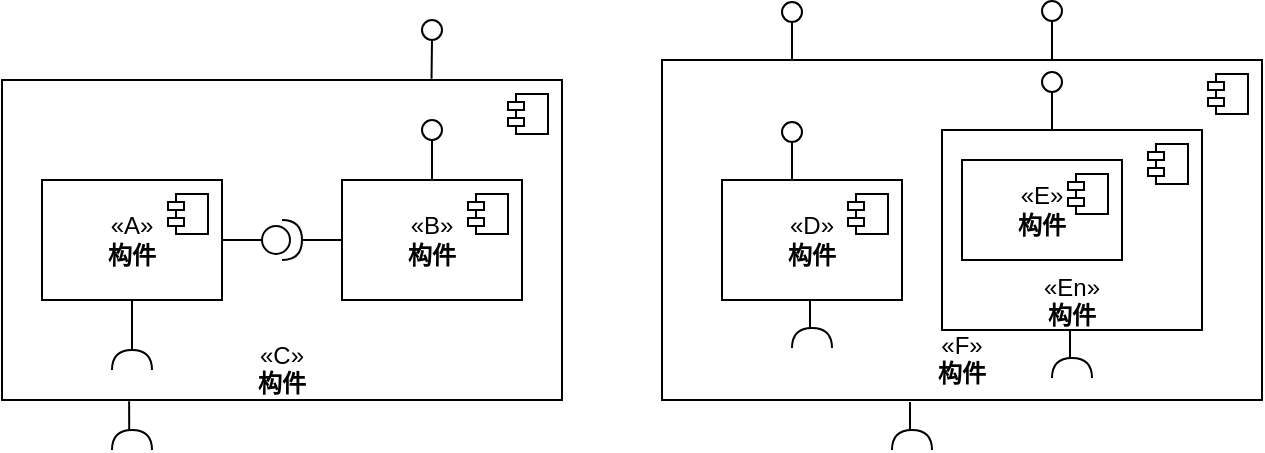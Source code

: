 <mxfile version="21.0.6" type="github">
  <diagram name="第 1 页" id="WiLm61dJJ522gR-LhgyA">
    <mxGraphModel dx="574" dy="331" grid="1" gridSize="10" guides="1" tooltips="1" connect="1" arrows="1" fold="1" page="1" pageScale="1" pageWidth="827" pageHeight="1169" math="0" shadow="0">
      <root>
        <mxCell id="0" />
        <mxCell id="1" parent="0" />
        <mxCell id="FzskPiRlwRoJWsMbWcw--24" value="&lt;br&gt;&lt;br&gt;&lt;br&gt;&lt;br&gt;&lt;br&gt;&lt;br&gt;&lt;br&gt;&lt;br&gt;&lt;br&gt;«C»&lt;br&gt;&lt;b&gt;构件&lt;/b&gt;" style="html=1;dropTarget=0;whiteSpace=wrap;" vertex="1" parent="1">
          <mxGeometry x="130" y="110" width="280" height="160" as="geometry" />
        </mxCell>
        <mxCell id="FzskPiRlwRoJWsMbWcw--25" value="" style="shape=module;jettyWidth=8;jettyHeight=4;" vertex="1" parent="FzskPiRlwRoJWsMbWcw--24">
          <mxGeometry x="1" width="20" height="20" relative="1" as="geometry">
            <mxPoint x="-27" y="7" as="offset" />
          </mxGeometry>
        </mxCell>
        <mxCell id="FzskPiRlwRoJWsMbWcw--9" style="edgeStyle=orthogonalEdgeStyle;rounded=0;orthogonalLoop=1;jettySize=auto;html=1;exitX=1;exitY=0.5;exitDx=0;exitDy=0;entryX=0;entryY=0.5;entryDx=0;entryDy=0;entryPerimeter=0;endArrow=none;endFill=0;" edge="1" parent="1" source="FzskPiRlwRoJWsMbWcw--1" target="FzskPiRlwRoJWsMbWcw--5">
          <mxGeometry relative="1" as="geometry" />
        </mxCell>
        <mxCell id="FzskPiRlwRoJWsMbWcw--15" value="" style="edgeStyle=orthogonalEdgeStyle;rounded=0;orthogonalLoop=1;jettySize=auto;html=1;endArrow=none;endFill=0;" edge="1" parent="1" source="FzskPiRlwRoJWsMbWcw--1" target="FzskPiRlwRoJWsMbWcw--11">
          <mxGeometry relative="1" as="geometry" />
        </mxCell>
        <mxCell id="FzskPiRlwRoJWsMbWcw--1" value="«A»&lt;br&gt;&lt;b&gt;构件&lt;/b&gt;" style="html=1;dropTarget=0;whiteSpace=wrap;" vertex="1" parent="1">
          <mxGeometry x="150" y="160" width="90" height="60" as="geometry" />
        </mxCell>
        <mxCell id="FzskPiRlwRoJWsMbWcw--2" value="" style="shape=module;jettyWidth=8;jettyHeight=4;" vertex="1" parent="FzskPiRlwRoJWsMbWcw--1">
          <mxGeometry x="1" width="20" height="20" relative="1" as="geometry">
            <mxPoint x="-27" y="7" as="offset" />
          </mxGeometry>
        </mxCell>
        <mxCell id="FzskPiRlwRoJWsMbWcw--3" value="«B»&lt;br&gt;&lt;b&gt;构件&lt;/b&gt;" style="html=1;dropTarget=0;whiteSpace=wrap;" vertex="1" parent="1">
          <mxGeometry x="300" y="160" width="90" height="60" as="geometry" />
        </mxCell>
        <mxCell id="FzskPiRlwRoJWsMbWcw--4" value="" style="shape=module;jettyWidth=8;jettyHeight=4;" vertex="1" parent="FzskPiRlwRoJWsMbWcw--3">
          <mxGeometry x="1" width="20" height="20" relative="1" as="geometry">
            <mxPoint x="-27" y="7" as="offset" />
          </mxGeometry>
        </mxCell>
        <mxCell id="FzskPiRlwRoJWsMbWcw--10" style="edgeStyle=orthogonalEdgeStyle;rounded=0;orthogonalLoop=1;jettySize=auto;html=1;exitX=1;exitY=0.5;exitDx=0;exitDy=0;exitPerimeter=0;entryX=0;entryY=0.5;entryDx=0;entryDy=0;endArrow=none;endFill=0;" edge="1" parent="1" source="FzskPiRlwRoJWsMbWcw--5" target="FzskPiRlwRoJWsMbWcw--3">
          <mxGeometry relative="1" as="geometry" />
        </mxCell>
        <mxCell id="FzskPiRlwRoJWsMbWcw--5" value="" style="shape=providedRequiredInterface;html=1;verticalLabelPosition=bottom;sketch=0;" vertex="1" parent="1">
          <mxGeometry x="260" y="180" width="20" height="20" as="geometry" />
        </mxCell>
        <mxCell id="FzskPiRlwRoJWsMbWcw--11" value="" style="shape=requiredInterface;html=1;verticalLabelPosition=bottom;sketch=0;rotation=-90;" vertex="1" parent="1">
          <mxGeometry x="190" y="240" width="10" height="20" as="geometry" />
        </mxCell>
        <mxCell id="FzskPiRlwRoJWsMbWcw--20" style="edgeStyle=orthogonalEdgeStyle;rounded=0;orthogonalLoop=1;jettySize=auto;html=1;exitX=0.5;exitY=1;exitDx=0;exitDy=0;entryX=0.5;entryY=0;entryDx=0;entryDy=0;endArrow=none;endFill=0;" edge="1" parent="1" source="FzskPiRlwRoJWsMbWcw--18" target="FzskPiRlwRoJWsMbWcw--3">
          <mxGeometry relative="1" as="geometry" />
        </mxCell>
        <mxCell id="FzskPiRlwRoJWsMbWcw--18" value="" style="ellipse;direction=west;" vertex="1" parent="1">
          <mxGeometry x="340" y="130" width="10" height="10" as="geometry" />
        </mxCell>
        <mxCell id="FzskPiRlwRoJWsMbWcw--26" value="" style="shape=requiredInterface;html=1;verticalLabelPosition=bottom;sketch=0;rotation=-90;" vertex="1" parent="1">
          <mxGeometry x="190" y="280" width="10" height="20" as="geometry" />
        </mxCell>
        <mxCell id="FzskPiRlwRoJWsMbWcw--27" value="" style="edgeStyle=orthogonalEdgeStyle;rounded=0;orthogonalLoop=1;jettySize=auto;html=1;endArrow=none;endFill=0;exitX=0.227;exitY=1.004;exitDx=0;exitDy=0;exitPerimeter=0;entryX=1;entryY=0.5;entryDx=0;entryDy=0;entryPerimeter=0;" edge="1" parent="1" source="FzskPiRlwRoJWsMbWcw--24" target="FzskPiRlwRoJWsMbWcw--26">
          <mxGeometry relative="1" as="geometry">
            <mxPoint x="205" y="230" as="sourcePoint" />
            <mxPoint x="205" y="255" as="targetPoint" />
            <Array as="points">
              <mxPoint x="194" y="285" />
            </Array>
          </mxGeometry>
        </mxCell>
        <mxCell id="FzskPiRlwRoJWsMbWcw--28" style="edgeStyle=orthogonalEdgeStyle;rounded=0;orthogonalLoop=1;jettySize=auto;html=1;exitX=0.5;exitY=0;exitDx=0;exitDy=0;entryX=0.767;entryY=-0.004;entryDx=0;entryDy=0;endArrow=none;endFill=0;entryPerimeter=0;" edge="1" parent="1" source="FzskPiRlwRoJWsMbWcw--29" target="FzskPiRlwRoJWsMbWcw--24">
          <mxGeometry relative="1" as="geometry">
            <mxPoint x="355" y="170" as="targetPoint" />
          </mxGeometry>
        </mxCell>
        <mxCell id="FzskPiRlwRoJWsMbWcw--29" value="" style="ellipse;direction=west;" vertex="1" parent="1">
          <mxGeometry x="340" y="80" width="10" height="10" as="geometry" />
        </mxCell>
        <mxCell id="FzskPiRlwRoJWsMbWcw--30" value="&lt;br&gt;&lt;br&gt;&lt;br&gt;&lt;br&gt;&lt;br&gt;&lt;br&gt;&lt;br&gt;&lt;br&gt;&lt;br&gt;«F»&lt;br&gt;&lt;b&gt;构件&lt;/b&gt;" style="html=1;dropTarget=0;whiteSpace=wrap;" vertex="1" parent="1">
          <mxGeometry x="460" y="100" width="300" height="170" as="geometry" />
        </mxCell>
        <mxCell id="FzskPiRlwRoJWsMbWcw--31" value="" style="shape=module;jettyWidth=8;jettyHeight=4;" vertex="1" parent="FzskPiRlwRoJWsMbWcw--30">
          <mxGeometry x="1" width="20" height="20" relative="1" as="geometry">
            <mxPoint x="-27" y="7" as="offset" />
          </mxGeometry>
        </mxCell>
        <mxCell id="FzskPiRlwRoJWsMbWcw--32" value="" style="shape=requiredInterface;html=1;verticalLabelPosition=bottom;sketch=0;rotation=-90;" vertex="1" parent="1">
          <mxGeometry x="580" y="280" width="10" height="20" as="geometry" />
        </mxCell>
        <mxCell id="FzskPiRlwRoJWsMbWcw--33" value="" style="edgeStyle=orthogonalEdgeStyle;rounded=0;orthogonalLoop=1;jettySize=auto;html=1;endArrow=none;endFill=0;exitX=0.227;exitY=1.004;exitDx=0;exitDy=0;exitPerimeter=0;entryX=1;entryY=0.5;entryDx=0;entryDy=0;entryPerimeter=0;" edge="1" parent="1" target="FzskPiRlwRoJWsMbWcw--32">
          <mxGeometry relative="1" as="geometry">
            <mxPoint x="584" y="271" as="sourcePoint" />
            <mxPoint x="595" y="255" as="targetPoint" />
            <Array as="points">
              <mxPoint x="584" y="285" />
            </Array>
          </mxGeometry>
        </mxCell>
        <mxCell id="FzskPiRlwRoJWsMbWcw--34" value="«D»&lt;br&gt;&lt;b&gt;构件&lt;/b&gt;" style="html=1;dropTarget=0;whiteSpace=wrap;" vertex="1" parent="1">
          <mxGeometry x="490" y="160" width="90" height="60" as="geometry" />
        </mxCell>
        <mxCell id="FzskPiRlwRoJWsMbWcw--35" value="" style="shape=module;jettyWidth=8;jettyHeight=4;" vertex="1" parent="FzskPiRlwRoJWsMbWcw--34">
          <mxGeometry x="1" width="20" height="20" relative="1" as="geometry">
            <mxPoint x="-27" y="7" as="offset" />
          </mxGeometry>
        </mxCell>
        <mxCell id="FzskPiRlwRoJWsMbWcw--36" value="" style="shape=requiredInterface;html=1;verticalLabelPosition=bottom;sketch=0;rotation=-90;" vertex="1" parent="1">
          <mxGeometry x="530" y="229" width="10" height="20" as="geometry" />
        </mxCell>
        <mxCell id="FzskPiRlwRoJWsMbWcw--37" value="" style="edgeStyle=orthogonalEdgeStyle;rounded=0;orthogonalLoop=1;jettySize=auto;html=1;endArrow=none;endFill=0;exitX=0.227;exitY=1.004;exitDx=0;exitDy=0;exitPerimeter=0;entryX=1;entryY=0.5;entryDx=0;entryDy=0;entryPerimeter=0;" edge="1" parent="1" target="FzskPiRlwRoJWsMbWcw--36">
          <mxGeometry relative="1" as="geometry">
            <mxPoint x="534" y="220" as="sourcePoint" />
            <mxPoint x="545" y="204" as="targetPoint" />
            <Array as="points">
              <mxPoint x="534" y="234" />
            </Array>
          </mxGeometry>
        </mxCell>
        <mxCell id="FzskPiRlwRoJWsMbWcw--40" value="&lt;br&gt;&lt;br&gt;&lt;br&gt;&lt;br&gt;&lt;br&gt;«En»&lt;br&gt;&lt;b&gt;构件&lt;/b&gt;" style="html=1;dropTarget=0;whiteSpace=wrap;" vertex="1" parent="1">
          <mxGeometry x="600" y="135" width="130" height="100" as="geometry" />
        </mxCell>
        <mxCell id="FzskPiRlwRoJWsMbWcw--41" value="" style="shape=module;jettyWidth=8;jettyHeight=4;" vertex="1" parent="FzskPiRlwRoJWsMbWcw--40">
          <mxGeometry x="1" width="20" height="20" relative="1" as="geometry">
            <mxPoint x="-27" y="7" as="offset" />
          </mxGeometry>
        </mxCell>
        <mxCell id="FzskPiRlwRoJWsMbWcw--38" value="«E»&lt;br&gt;&lt;b&gt;构件&lt;/b&gt;" style="html=1;dropTarget=0;whiteSpace=wrap;" vertex="1" parent="1">
          <mxGeometry x="610" y="150" width="80" height="50" as="geometry" />
        </mxCell>
        <mxCell id="FzskPiRlwRoJWsMbWcw--39" value="" style="shape=module;jettyWidth=8;jettyHeight=4;" vertex="1" parent="FzskPiRlwRoJWsMbWcw--38">
          <mxGeometry x="1" width="20" height="20" relative="1" as="geometry">
            <mxPoint x="-27" y="7" as="offset" />
          </mxGeometry>
        </mxCell>
        <mxCell id="FzskPiRlwRoJWsMbWcw--42" value="" style="shape=requiredInterface;html=1;verticalLabelPosition=bottom;sketch=0;rotation=-90;" vertex="1" parent="1">
          <mxGeometry x="660" y="244" width="10" height="20" as="geometry" />
        </mxCell>
        <mxCell id="FzskPiRlwRoJWsMbWcw--43" value="" style="edgeStyle=orthogonalEdgeStyle;rounded=0;orthogonalLoop=1;jettySize=auto;html=1;endArrow=none;endFill=0;exitX=0.227;exitY=1.004;exitDx=0;exitDy=0;exitPerimeter=0;entryX=1;entryY=0.5;entryDx=0;entryDy=0;entryPerimeter=0;" edge="1" parent="1" target="FzskPiRlwRoJWsMbWcw--42">
          <mxGeometry relative="1" as="geometry">
            <mxPoint x="664" y="235" as="sourcePoint" />
            <mxPoint x="675" y="219" as="targetPoint" />
            <Array as="points">
              <mxPoint x="664" y="249" />
            </Array>
          </mxGeometry>
        </mxCell>
        <mxCell id="FzskPiRlwRoJWsMbWcw--46" style="edgeStyle=orthogonalEdgeStyle;rounded=0;orthogonalLoop=1;jettySize=auto;html=1;exitX=0.5;exitY=0;exitDx=0;exitDy=0;entryX=0.767;entryY=-0.004;entryDx=0;entryDy=0;endArrow=none;endFill=0;entryPerimeter=0;" edge="1" parent="1" source="FzskPiRlwRoJWsMbWcw--47">
          <mxGeometry relative="1" as="geometry">
            <mxPoint x="525" y="100" as="targetPoint" />
          </mxGeometry>
        </mxCell>
        <mxCell id="FzskPiRlwRoJWsMbWcw--47" value="" style="ellipse;direction=west;" vertex="1" parent="1">
          <mxGeometry x="520" y="71" width="10" height="10" as="geometry" />
        </mxCell>
        <mxCell id="FzskPiRlwRoJWsMbWcw--48" style="edgeStyle=orthogonalEdgeStyle;rounded=0;orthogonalLoop=1;jettySize=auto;html=1;exitX=0.5;exitY=0;exitDx=0;exitDy=0;entryX=0.767;entryY=-0.004;entryDx=0;entryDy=0;endArrow=none;endFill=0;entryPerimeter=0;" edge="1" parent="1" source="FzskPiRlwRoJWsMbWcw--49">
          <mxGeometry relative="1" as="geometry">
            <mxPoint x="525" y="160" as="targetPoint" />
          </mxGeometry>
        </mxCell>
        <mxCell id="FzskPiRlwRoJWsMbWcw--49" value="" style="ellipse;direction=west;" vertex="1" parent="1">
          <mxGeometry x="520" y="131" width="10" height="10" as="geometry" />
        </mxCell>
        <mxCell id="FzskPiRlwRoJWsMbWcw--50" style="edgeStyle=orthogonalEdgeStyle;rounded=0;orthogonalLoop=1;jettySize=auto;html=1;exitX=0.5;exitY=0;exitDx=0;exitDy=0;entryX=0.767;entryY=-0.004;entryDx=0;entryDy=0;endArrow=none;endFill=0;entryPerimeter=0;" edge="1" parent="1" source="FzskPiRlwRoJWsMbWcw--51">
          <mxGeometry relative="1" as="geometry">
            <mxPoint x="655" y="135" as="targetPoint" />
          </mxGeometry>
        </mxCell>
        <mxCell id="FzskPiRlwRoJWsMbWcw--51" value="" style="ellipse;direction=west;" vertex="1" parent="1">
          <mxGeometry x="650" y="106" width="10" height="10" as="geometry" />
        </mxCell>
        <mxCell id="FzskPiRlwRoJWsMbWcw--52" style="edgeStyle=orthogonalEdgeStyle;rounded=0;orthogonalLoop=1;jettySize=auto;html=1;exitX=0.5;exitY=0;exitDx=0;exitDy=0;entryX=0.767;entryY=-0.004;entryDx=0;entryDy=0;endArrow=none;endFill=0;entryPerimeter=0;" edge="1" parent="1" source="FzskPiRlwRoJWsMbWcw--53">
          <mxGeometry relative="1" as="geometry">
            <mxPoint x="655" y="99.5" as="targetPoint" />
          </mxGeometry>
        </mxCell>
        <mxCell id="FzskPiRlwRoJWsMbWcw--53" value="" style="ellipse;direction=west;" vertex="1" parent="1">
          <mxGeometry x="650" y="70.5" width="10" height="10" as="geometry" />
        </mxCell>
      </root>
    </mxGraphModel>
  </diagram>
</mxfile>
